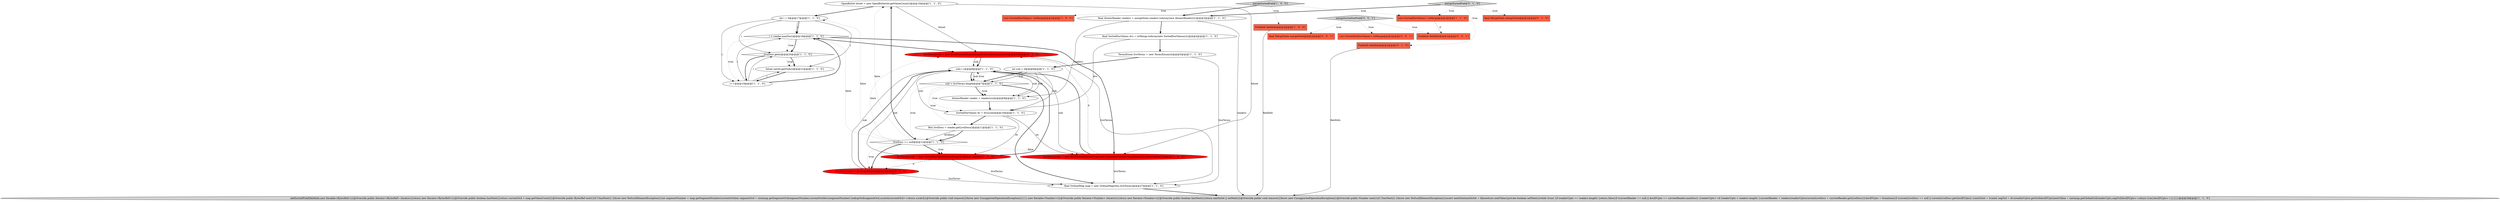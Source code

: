 digraph {
3 [style = filled, label = "OpenBitSet bitset = new OpenBitSet(dv.getValueCount())@@@16@@@['1', '1', '0']", fillcolor = white, shape = ellipse image = "AAA0AAABBB1BBB"];
17 [style = filled, label = "liveTerms(sub( = new SortedDocValuesTermsEnum(dv)@@@13@@@['1', '0', '0']", fillcolor = red, shape = ellipse image = "AAA1AAABBB1BBB"];
4 [style = filled, label = "int i = 0@@@17@@@['1', '1', '0']", fillcolor = white, shape = ellipse image = "AAA0AAABBB1BBB"];
22 [style = filled, label = "i < reader.maxDoc()@@@18@@@['1', '1', '0']", fillcolor = white, shape = diamond image = "AAA0AAABBB1BBB"];
32 [style = filled, label = "FieldInfo fieldInfo@@@2@@@['0', '0', '1']", fillcolor = tomato, shape = box image = "AAA0AAABBB3BBB"];
29 [style = filled, label = "final MergeState mergeState@@@2@@@['0', '0', '1']", fillcolor = tomato, shape = box image = "AAA0AAABBB3BBB"];
18 [style = filled, label = "final SortedDocValues dvs = toMerge.toArray(new SortedDocValues(((()@@@4@@@['1', '1', '0']", fillcolor = white, shape = ellipse image = "AAA0AAABBB1BBB"];
7 [style = filled, label = "sub++@@@8@@@['1', '1', '0']", fillcolor = white, shape = ellipse image = "AAA0AAABBB1BBB"];
13 [style = filled, label = "addSortedField(fieldInfo,new Iterable<BytesRef>(){@Override public Iterator<BytesRef> iterator(){return new Iterator<BytesRef>(){@Override public boolean hasNext(){return currentOrd < map.getValueCount()}@Override public BytesRef next(){if (!hasNext()) {throw new NoSuchElementException()}int segmentNumber = map.getSegmentNumber(currentOrd)int segmentOrd = (int)map.getSegmentOrd(segmentNumber,currentOrd)dvs(segmentNumber(.lookupOrd(segmentOrd,scratch)currentOrd++return scratch}@Override public void remove(){throw new UnsupportedOperationException()}}}},new Iterable<Number>(){@Override public Iterator<Number> iterator(){return new Iterator<Number>(){@Override public boolean hasNext(){return nextIsSet || setNext()}@Override public void remove(){throw new UnsupportedOperationException()}@Override public Number next(){if (!hasNext()) {throw new NoSuchElementException()}assert nextIsSetnextIsSet = falsereturn nextValue}private boolean setNext(){while (true) {if (readerUpto == readers.length) {return false}if (currentReader == null || docIDUpto == currentReader.maxDoc()) {readerUpto++if (readerUpto < readers.length) {currentReader = readers(readerUpto(currentLiveDocs = currentReader.getLiveDocs()}docIDUpto = 0continue}if (currentLiveDocs == null || currentLiveDocs.get(docIDUpto)) {nextIsSet = trueint segOrd = dvs(readerUpto(.getOrd(docIDUpto)nextValue = (int)map.getGlobalOrd(readerUpto,segOrd)docIDUpto++return true}docIDUpto++}}}}})@@@28@@@['1', '1', '0']", fillcolor = lightgray, shape = ellipse image = "AAA0AAABBB1BBB"];
8 [style = filled, label = "Bits liveDocs = reader.getLiveDocs()@@@11@@@['1', '1', '0']", fillcolor = white, shape = ellipse image = "AAA0AAABBB1BBB"];
27 [style = filled, label = "liveTerms(sub( = new BitsFilteredTermsEnum(dv.termsEnum(),bitset)@@@24@@@['0', '1', '0']", fillcolor = red, shape = ellipse image = "AAA1AAABBB2BBB"];
23 [style = filled, label = "liveDocs.get(i)@@@20@@@['1', '1', '0']", fillcolor = white, shape = diamond image = "AAA0AAABBB1BBB"];
21 [style = filled, label = "final OrdinalMap map = new OrdinalMap(this,liveTerms)@@@27@@@['1', '1', '0']", fillcolor = white, shape = ellipse image = "AAA0AAABBB1BBB"];
2 [style = filled, label = "liveDocs == null@@@12@@@['1', '1', '0']", fillcolor = white, shape = diamond image = "AAA0AAABBB1BBB"];
5 [style = filled, label = "bitset.set(dv.getOrd(i))@@@21@@@['1', '1', '0']", fillcolor = white, shape = ellipse image = "AAA0AAABBB1BBB"];
9 [style = filled, label = "FieldInfo fieldInfo@@@2@@@['1', '0', '0']", fillcolor = tomato, shape = box image = "AAA0AAABBB1BBB"];
19 [style = filled, label = "List<SortedDocValues> toMerge@@@2@@@['1', '1', '0']", fillcolor = tomato, shape = box image = "AAA0AAABBB1BBB"];
12 [style = filled, label = "SortedDocValues dv = dvs(sub(@@@10@@@['1', '1', '0']", fillcolor = white, shape = ellipse image = "AAA0AAABBB1BBB"];
11 [style = filled, label = "mergeSortedField['1', '0', '0']", fillcolor = lightgray, shape = diamond image = "AAA0AAABBB1BBB"];
28 [style = filled, label = "liveTerms(sub( = dv.termsEnum()@@@13@@@['0', '1', '0']", fillcolor = red, shape = ellipse image = "AAA1AAABBB2BBB"];
24 [style = filled, label = "FieldInfo fieldInfo@@@2@@@['0', '1', '0']", fillcolor = tomato, shape = box image = "AAA0AAABBB2BBB"];
14 [style = filled, label = "AtomicReader reader = readers(sub(@@@9@@@['1', '1', '0']", fillcolor = white, shape = ellipse image = "AAA0AAABBB1BBB"];
31 [style = filled, label = "mergeSortedSetField['0', '0', '1']", fillcolor = lightgray, shape = diamond image = "AAA0AAABBB3BBB"];
0 [style = filled, label = "i++@@@19@@@['1', '1', '0']", fillcolor = white, shape = ellipse image = "AAA0AAABBB1BBB"];
26 [style = filled, label = "final MergeState mergeState@@@2@@@['0', '1', '0']", fillcolor = tomato, shape = box image = "AAA0AAABBB2BBB"];
1 [style = filled, label = "List<SortedDocValues> toMerge@@@2@@@['1', '0', '0']", fillcolor = tomato, shape = box image = "AAA0AAABBB1BBB"];
6 [style = filled, label = "sub < liveTerms.length@@@7@@@['1', '1', '0']", fillcolor = white, shape = diamond image = "AAA0AAABBB1BBB"];
15 [style = filled, label = "liveTerms(sub( = new BitsFilteredTermsEnum(new SortedDocValuesTermsEnum(dv),bitset)@@@24@@@['1', '0', '0']", fillcolor = red, shape = ellipse image = "AAA1AAABBB1BBB"];
25 [style = filled, label = "mergeSortedField['0', '1', '0']", fillcolor = lightgray, shape = diamond image = "AAA0AAABBB2BBB"];
20 [style = filled, label = "int sub = 0@@@6@@@['1', '1', '0']", fillcolor = white, shape = ellipse image = "AAA0AAABBB1BBB"];
10 [style = filled, label = "TermsEnum liveTerms = new TermsEnum((((@@@5@@@['1', '1', '0']", fillcolor = white, shape = ellipse image = "AAA0AAABBB1BBB"];
30 [style = filled, label = "List<SortedSetDocValues> toMerge@@@2@@@['0', '0', '1']", fillcolor = tomato, shape = box image = "AAA0AAABBB3BBB"];
16 [style = filled, label = "final AtomicReader readers = mergeState.readers.toArray(new AtomicReader(((()@@@3@@@['1', '1', '0']", fillcolor = white, shape = ellipse image = "AAA0AAABBB1BBB"];
22->15 [style = bold, label=""];
11->1 [style = dotted, label="true"];
23->5 [style = dotted, label="true"];
3->15 [style = solid, label="bitset"];
3->4 [style = bold, label=""];
17->28 [style = dashed, label="0"];
17->7 [style = solid, label="sub"];
5->0 [style = bold, label=""];
10->21 [style = solid, label="liveTerms"];
27->7 [style = bold, label=""];
16->13 [style = solid, label="readers"];
15->7 [style = solid, label="sub"];
25->19 [style = dotted, label="true"];
2->28 [style = bold, label=""];
21->13 [style = bold, label=""];
11->16 [style = bold, label=""];
22->23 [style = dotted, label="true"];
28->21 [style = solid, label="liveTerms"];
22->0 [style = dotted, label="true"];
7->14 [style = solid, label="sub"];
2->28 [style = dotted, label="true"];
22->23 [style = bold, label=""];
31->30 [style = dotted, label="true"];
2->27 [style = dotted, label="false"];
27->21 [style = solid, label="liveTerms"];
6->14 [style = dotted, label="true"];
7->12 [style = solid, label="sub"];
8->2 [style = solid, label="liveDocs"];
4->23 [style = solid, label="i"];
15->21 [style = solid, label="liveTerms"];
7->6 [style = bold, label=""];
6->7 [style = dotted, label="true"];
4->0 [style = solid, label="i"];
11->19 [style = dotted, label="true"];
6->12 [style = dotted, label="true"];
7->6 [style = solid, label="sub"];
19->32 [style = dashed, label="0"];
31->29 [style = dotted, label="true"];
4->22 [style = bold, label=""];
25->26 [style = dotted, label="true"];
20->14 [style = solid, label="sub"];
2->17 [style = bold, label=""];
9->13 [style = solid, label="fieldInfo"];
16->18 [style = bold, label=""];
23->5 [style = bold, label=""];
2->15 [style = dotted, label="false"];
3->27 [style = solid, label="bitset"];
6->21 [style = bold, label=""];
2->3 [style = bold, label=""];
2->3 [style = dotted, label="false"];
25->24 [style = dotted, label="true"];
11->9 [style = dotted, label="true"];
4->5 [style = solid, label="i"];
25->16 [style = bold, label=""];
23->0 [style = bold, label=""];
0->22 [style = solid, label="i"];
0->23 [style = solid, label="i"];
20->6 [style = solid, label="sub"];
6->2 [style = dotted, label="true"];
18->10 [style = bold, label=""];
17->21 [style = solid, label="liveTerms"];
8->2 [style = bold, label=""];
6->8 [style = dotted, label="true"];
12->8 [style = bold, label=""];
12->17 [style = solid, label="dv"];
18->12 [style = solid, label="dvs"];
2->4 [style = dotted, label="false"];
4->22 [style = solid, label="i"];
12->15 [style = solid, label="dv"];
20->12 [style = solid, label="sub"];
24->13 [style = solid, label="fieldInfo"];
10->20 [style = bold, label=""];
15->7 [style = bold, label=""];
2->17 [style = dotted, label="true"];
28->7 [style = bold, label=""];
28->7 [style = solid, label="sub"];
20->6 [style = bold, label=""];
0->5 [style = solid, label="i"];
31->32 [style = dotted, label="true"];
6->14 [style = bold, label=""];
17->7 [style = bold, label=""];
22->27 [style = bold, label=""];
2->22 [style = dotted, label="false"];
0->22 [style = bold, label=""];
14->12 [style = bold, label=""];
16->14 [style = solid, label="readers"];
15->27 [style = dashed, label="0"];
27->7 [style = solid, label="sub"];
}
